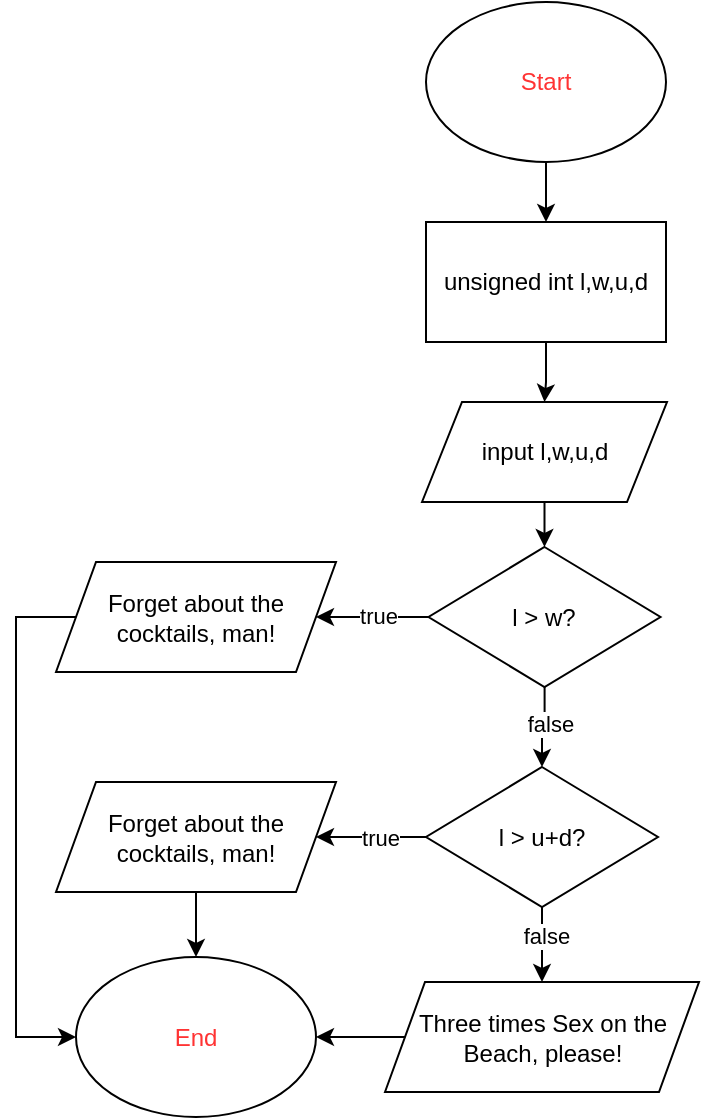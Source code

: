 <mxfile version="24.7.17">
  <diagram name="Страница — 1" id="qIF0nzXHLvo87AtFQzwk">
    <mxGraphModel dx="1221" dy="717" grid="1" gridSize="10" guides="1" tooltips="1" connect="1" arrows="1" fold="1" page="1" pageScale="1" pageWidth="1169" pageHeight="1654" math="0" shadow="0">
      <root>
        <mxCell id="0" />
        <mxCell id="1" parent="0" />
        <mxCell id="y8T9JFSACITl1oGki1xc-3" style="edgeStyle=orthogonalEdgeStyle;rounded=0;orthogonalLoop=1;jettySize=auto;html=1;entryX=0.5;entryY=0;entryDx=0;entryDy=0;" edge="1" parent="1" source="y8T9JFSACITl1oGki1xc-1" target="y8T9JFSACITl1oGki1xc-2">
          <mxGeometry relative="1" as="geometry" />
        </mxCell>
        <mxCell id="y8T9JFSACITl1oGki1xc-1" value="&lt;font color=&quot;#ff3333&quot;&gt;Start&lt;/font&gt;" style="ellipse;whiteSpace=wrap;html=1;" vertex="1" parent="1">
          <mxGeometry x="525" y="20" width="120" height="80" as="geometry" />
        </mxCell>
        <mxCell id="y8T9JFSACITl1oGki1xc-7" style="edgeStyle=orthogonalEdgeStyle;rounded=0;orthogonalLoop=1;jettySize=auto;html=1;" edge="1" parent="1" source="y8T9JFSACITl1oGki1xc-2" target="y8T9JFSACITl1oGki1xc-4">
          <mxGeometry relative="1" as="geometry" />
        </mxCell>
        <mxCell id="y8T9JFSACITl1oGki1xc-2" value="unsigned int l,w,u,d" style="rounded=0;whiteSpace=wrap;html=1;" vertex="1" parent="1">
          <mxGeometry x="525" y="130" width="120" height="60" as="geometry" />
        </mxCell>
        <mxCell id="y8T9JFSACITl1oGki1xc-9" style="edgeStyle=orthogonalEdgeStyle;rounded=0;orthogonalLoop=1;jettySize=auto;html=1;entryX=0.5;entryY=0;entryDx=0;entryDy=0;" edge="1" parent="1" source="y8T9JFSACITl1oGki1xc-4" target="y8T9JFSACITl1oGki1xc-8">
          <mxGeometry relative="1" as="geometry" />
        </mxCell>
        <mxCell id="y8T9JFSACITl1oGki1xc-4" value="input l,w,u,d" style="shape=parallelogram;perimeter=parallelogramPerimeter;whiteSpace=wrap;html=1;fixedSize=1;" vertex="1" parent="1">
          <mxGeometry x="523" y="220" width="122.5" height="50" as="geometry" />
        </mxCell>
        <mxCell id="y8T9JFSACITl1oGki1xc-12" style="edgeStyle=orthogonalEdgeStyle;rounded=0;orthogonalLoop=1;jettySize=auto;html=1;entryX=1;entryY=0.5;entryDx=0;entryDy=0;" edge="1" parent="1" source="y8T9JFSACITl1oGki1xc-8" target="y8T9JFSACITl1oGki1xc-11">
          <mxGeometry relative="1" as="geometry" />
        </mxCell>
        <mxCell id="y8T9JFSACITl1oGki1xc-13" value="true" style="edgeLabel;html=1;align=center;verticalAlign=middle;resizable=0;points=[];" vertex="1" connectable="0" parent="y8T9JFSACITl1oGki1xc-12">
          <mxGeometry x="-0.088" y="-1" relative="1" as="geometry">
            <mxPoint as="offset" />
          </mxGeometry>
        </mxCell>
        <mxCell id="y8T9JFSACITl1oGki1xc-15" style="edgeStyle=orthogonalEdgeStyle;rounded=0;orthogonalLoop=1;jettySize=auto;html=1;entryX=0.5;entryY=0;entryDx=0;entryDy=0;" edge="1" parent="1" source="y8T9JFSACITl1oGki1xc-8" target="y8T9JFSACITl1oGki1xc-14">
          <mxGeometry relative="1" as="geometry" />
        </mxCell>
        <mxCell id="y8T9JFSACITl1oGki1xc-17" value="false" style="edgeLabel;html=1;align=center;verticalAlign=middle;resizable=0;points=[];" vertex="1" connectable="0" parent="y8T9JFSACITl1oGki1xc-15">
          <mxGeometry x="-0.116" y="2" relative="1" as="geometry">
            <mxPoint as="offset" />
          </mxGeometry>
        </mxCell>
        <mxCell id="y8T9JFSACITl1oGki1xc-8" value="l &amp;gt; w?" style="rhombus;whiteSpace=wrap;html=1;" vertex="1" parent="1">
          <mxGeometry x="526.25" y="292.5" width="116" height="70" as="geometry" />
        </mxCell>
        <mxCell id="y8T9JFSACITl1oGki1xc-25" style="edgeStyle=orthogonalEdgeStyle;rounded=0;orthogonalLoop=1;jettySize=auto;html=1;entryX=0;entryY=0.5;entryDx=0;entryDy=0;" edge="1" parent="1" source="y8T9JFSACITl1oGki1xc-11" target="y8T9JFSACITl1oGki1xc-24">
          <mxGeometry relative="1" as="geometry">
            <Array as="points">
              <mxPoint x="320" y="327.5" />
              <mxPoint x="320" y="538" />
            </Array>
          </mxGeometry>
        </mxCell>
        <mxCell id="y8T9JFSACITl1oGki1xc-11" value="Forget about the cocktails, man!" style="shape=parallelogram;perimeter=parallelogramPerimeter;whiteSpace=wrap;html=1;fixedSize=1;" vertex="1" parent="1">
          <mxGeometry x="340" y="300" width="140" height="55" as="geometry" />
        </mxCell>
        <mxCell id="y8T9JFSACITl1oGki1xc-19" style="edgeStyle=orthogonalEdgeStyle;rounded=0;orthogonalLoop=1;jettySize=auto;html=1;" edge="1" parent="1" source="y8T9JFSACITl1oGki1xc-14" target="y8T9JFSACITl1oGki1xc-18">
          <mxGeometry relative="1" as="geometry" />
        </mxCell>
        <mxCell id="y8T9JFSACITl1oGki1xc-20" value="true" style="edgeLabel;html=1;align=center;verticalAlign=middle;resizable=0;points=[];" vertex="1" connectable="0" parent="y8T9JFSACITl1oGki1xc-19">
          <mxGeometry x="-0.138" relative="1" as="geometry">
            <mxPoint as="offset" />
          </mxGeometry>
        </mxCell>
        <mxCell id="y8T9JFSACITl1oGki1xc-22" style="edgeStyle=orthogonalEdgeStyle;rounded=0;orthogonalLoop=1;jettySize=auto;html=1;entryX=0.5;entryY=0;entryDx=0;entryDy=0;" edge="1" parent="1" source="y8T9JFSACITl1oGki1xc-14" target="y8T9JFSACITl1oGki1xc-21">
          <mxGeometry relative="1" as="geometry" />
        </mxCell>
        <mxCell id="y8T9JFSACITl1oGki1xc-23" value="false" style="edgeLabel;html=1;align=center;verticalAlign=middle;resizable=0;points=[];" vertex="1" connectable="0" parent="y8T9JFSACITl1oGki1xc-22">
          <mxGeometry x="-0.318" y="2" relative="1" as="geometry">
            <mxPoint as="offset" />
          </mxGeometry>
        </mxCell>
        <mxCell id="y8T9JFSACITl1oGki1xc-14" value="l &amp;gt; u+d?" style="rhombus;whiteSpace=wrap;html=1;" vertex="1" parent="1">
          <mxGeometry x="525" y="402.5" width="116" height="70" as="geometry" />
        </mxCell>
        <mxCell id="y8T9JFSACITl1oGki1xc-26" style="edgeStyle=orthogonalEdgeStyle;rounded=0;orthogonalLoop=1;jettySize=auto;html=1;entryX=0.5;entryY=0;entryDx=0;entryDy=0;" edge="1" parent="1" source="y8T9JFSACITl1oGki1xc-18" target="y8T9JFSACITl1oGki1xc-24">
          <mxGeometry relative="1" as="geometry" />
        </mxCell>
        <mxCell id="y8T9JFSACITl1oGki1xc-18" value="Forget about the cocktails, man!" style="shape=parallelogram;perimeter=parallelogramPerimeter;whiteSpace=wrap;html=1;fixedSize=1;" vertex="1" parent="1">
          <mxGeometry x="340" y="410" width="140" height="55" as="geometry" />
        </mxCell>
        <mxCell id="y8T9JFSACITl1oGki1xc-27" style="edgeStyle=orthogonalEdgeStyle;rounded=0;orthogonalLoop=1;jettySize=auto;html=1;entryX=1;entryY=0.5;entryDx=0;entryDy=0;" edge="1" parent="1" source="y8T9JFSACITl1oGki1xc-21" target="y8T9JFSACITl1oGki1xc-24">
          <mxGeometry relative="1" as="geometry" />
        </mxCell>
        <mxCell id="y8T9JFSACITl1oGki1xc-21" value="Three times Sex on the Beach, please!" style="shape=parallelogram;perimeter=parallelogramPerimeter;whiteSpace=wrap;html=1;fixedSize=1;" vertex="1" parent="1">
          <mxGeometry x="504.5" y="510" width="157" height="55" as="geometry" />
        </mxCell>
        <mxCell id="y8T9JFSACITl1oGki1xc-24" value="&lt;font color=&quot;#ff3333&quot;&gt;End&lt;/font&gt;" style="ellipse;whiteSpace=wrap;html=1;" vertex="1" parent="1">
          <mxGeometry x="350" y="497.5" width="120" height="80" as="geometry" />
        </mxCell>
      </root>
    </mxGraphModel>
  </diagram>
</mxfile>
